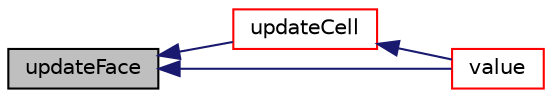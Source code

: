 digraph "updateFace"
{
  bgcolor="transparent";
  edge [fontname="Helvetica",fontsize="10",labelfontname="Helvetica",labelfontsize="10"];
  node [fontname="Helvetica",fontsize="10",shape=record];
  rankdir="LR";
  Node1 [label="updateFace",height=0.2,width=0.4,color="black", fillcolor="grey75", style="filled", fontcolor="black"];
  Node1 -> Node2 [dir="back",color="midnightblue",fontsize="10",style="solid",fontname="Helvetica"];
  Node2 [label="updateCell",height=0.2,width=0.4,color="red",URL="$a02434.html#a56effa5720b589a9a8fc0fcb36d178bf",tooltip="Influence of neighbouring face. "];
  Node2 -> Node3 [dir="back",color="midnightblue",fontsize="10",style="solid",fontname="Helvetica"];
  Node3 [label="value",height=0.2,width=0.4,color="red",URL="$a02434.html#a0e828b77f1a98d821785957638b0d070",tooltip="Return value. "];
  Node1 -> Node3 [dir="back",color="midnightblue",fontsize="10",style="solid",fontname="Helvetica"];
}
